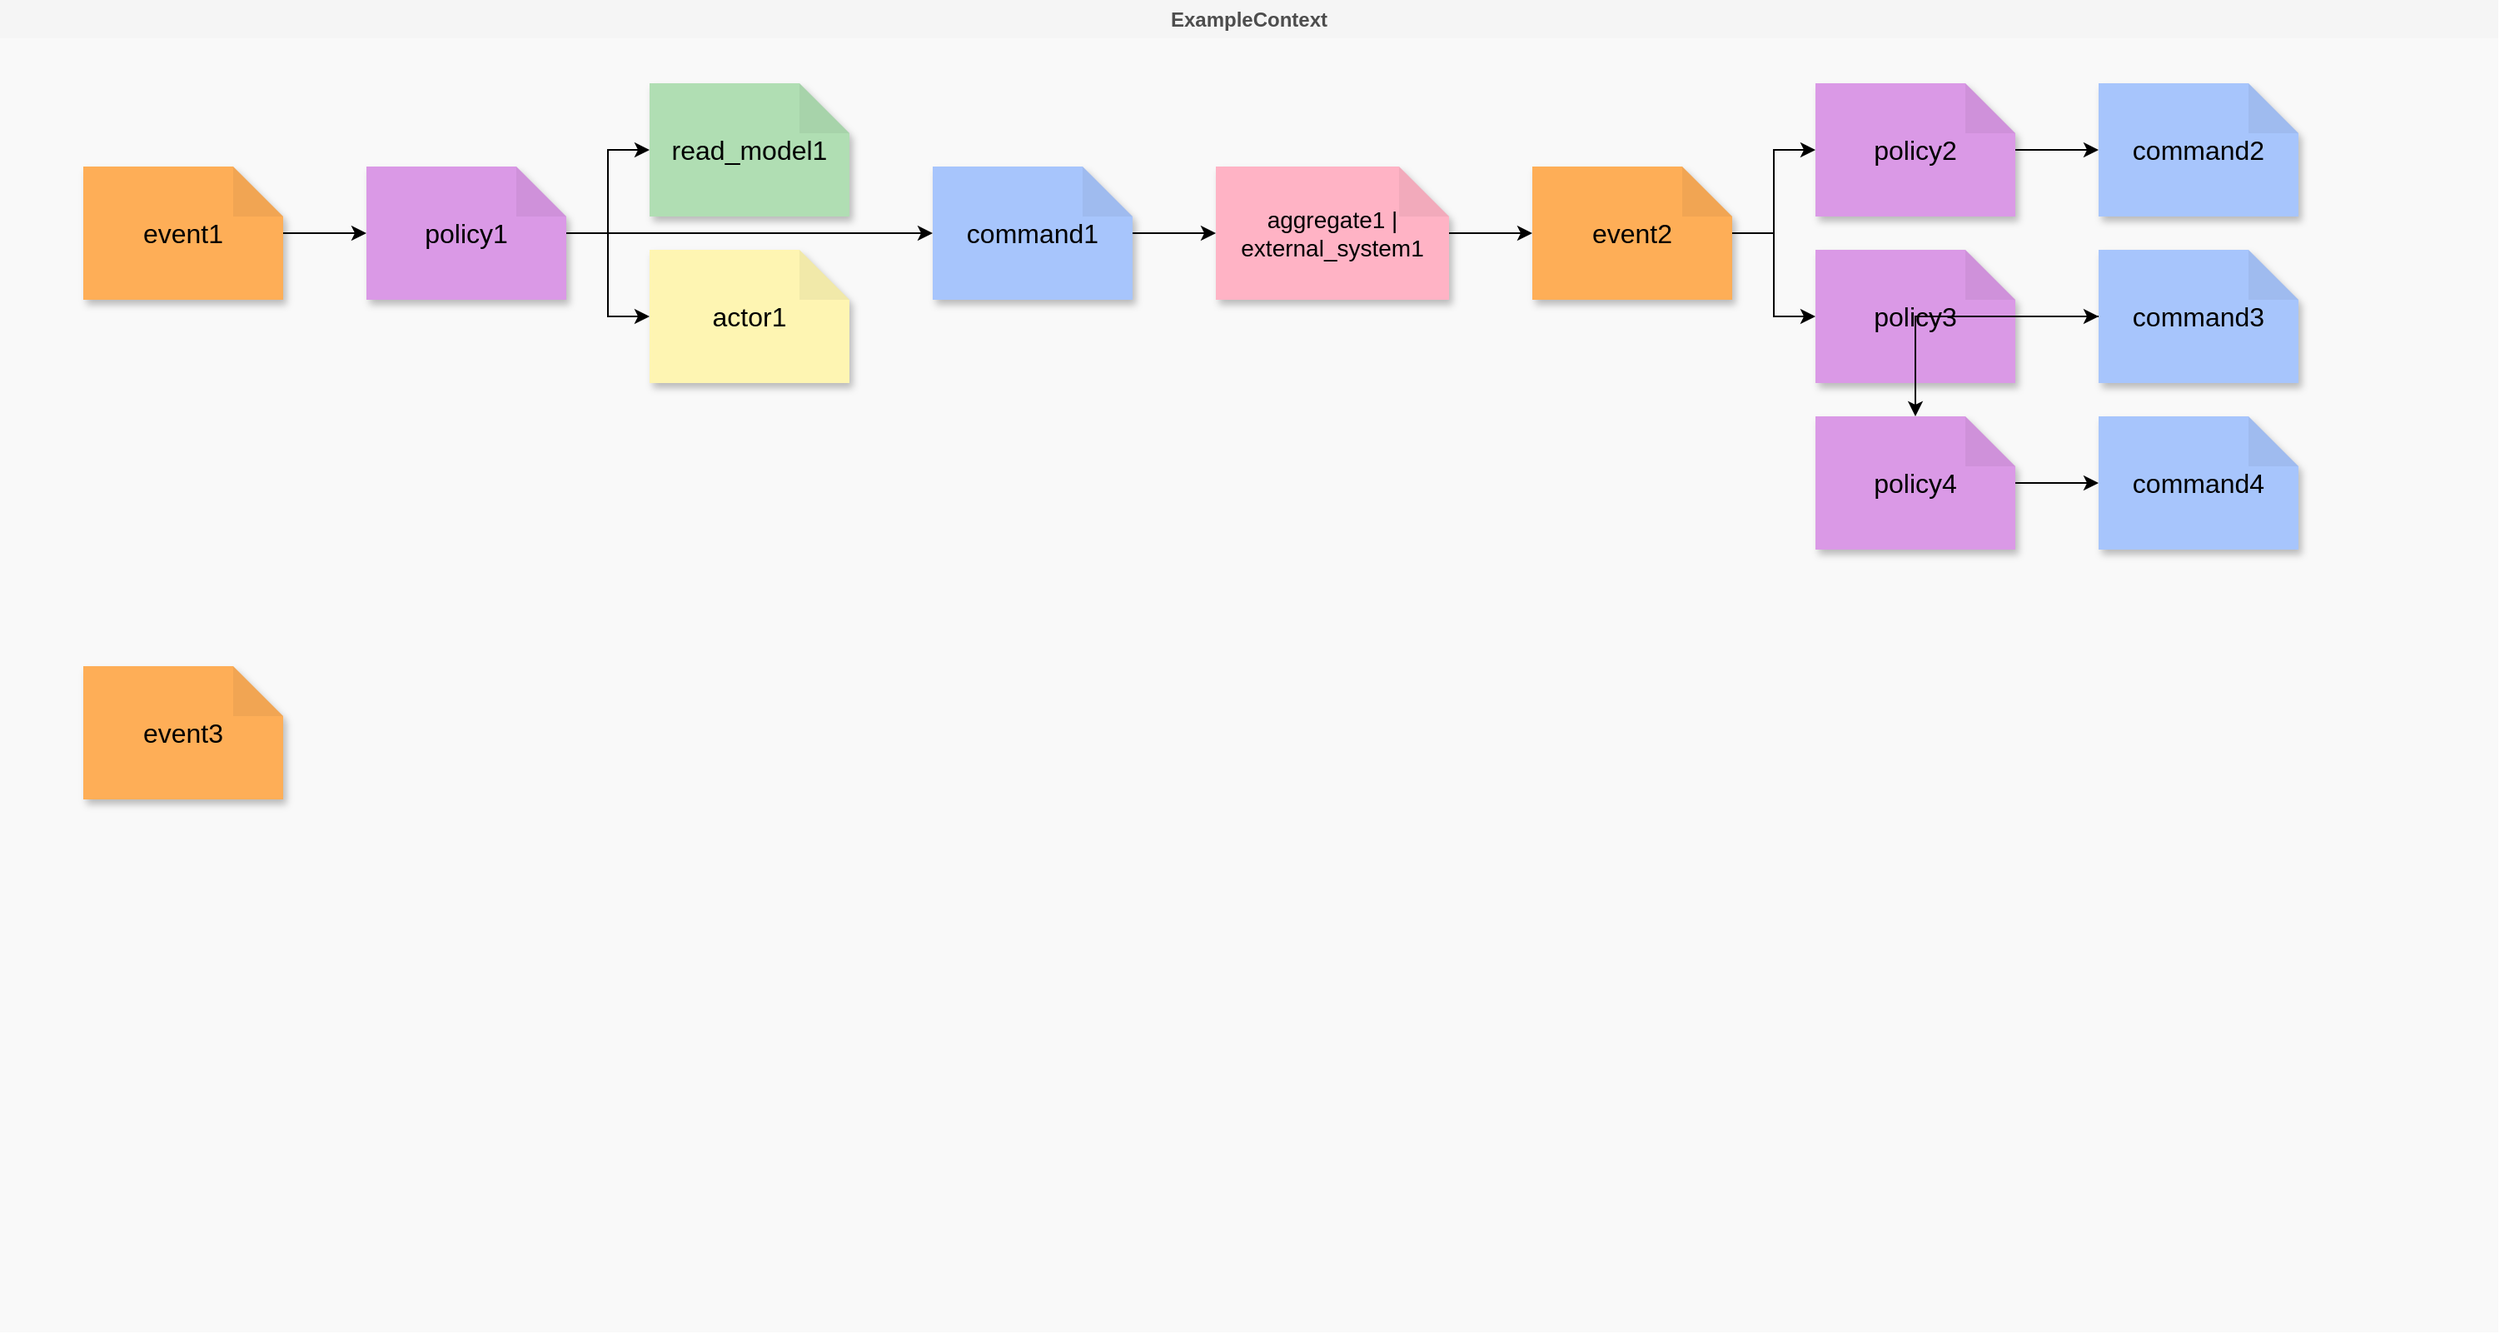 <?xml version="1.0" encoding="UTF-8"?>
<mxfile version="28.2.0" pages="1">
  <diagram id="HNCmI7EWw_AK0z1aijL_" name="Page-1">
    <mxGraphModel dx="2702" dy="1553" grid="1" gridSize="10" guides="1" tooltips="1" connect="1" arrows="1" fold="1" page="1" pageScale="1" pageWidth="850" pageHeight="1100" math="0" shadow="0">
      <root>
        <mxCell id="0" />
        <mxCell id="1" parent="0" />
        <mxCell id="tugQQM5Kxkyq98HB8E-G-1" value="ExampleContext" style="swimlane;whiteSpace=wrap;html=1;strokeColor=none;swimlaneLine=0;fillColor=#F5F5F5;gradientColor=none;swimlaneFillColor=#f9f9f9;fontStyle=1;fontColor=#4D4D4D;glass=0;shadow=0;" vertex="1" parent="1">
          <mxGeometry x="50" y="50" width="1500" height="800" as="geometry">
            <mxRectangle x="488" y="-400" width="130" height="26" as="alternateBounds" />
          </mxGeometry>
        </mxCell>
        <mxCell id="tugQQM5Kxkyq98HB8E-G-2" value="event1" style="shape=note;whiteSpace=wrap;html=1;backgroundOutline=1;darkOpacity=0.05;fillColor=#feae57;strokeColor=none;fontSize=16;fontStyle=0;rotation=0;shadow=1;" vertex="1" parent="tugQQM5Kxkyq98HB8E-G-1">
          <mxGeometry x="50" y="100" width="120" height="80" as="geometry" />
        </mxCell>
        <mxCell id="tugQQM5Kxkyq98HB8E-G-3" value="policy1" style="shape=note;whiteSpace=wrap;html=1;backgroundOutline=1;darkOpacity=0.05;fillColor=#da99e6;strokeColor=none;fontSize=16;fontStyle=0;rotation=0;shadow=1;" vertex="1" parent="tugQQM5Kxkyq98HB8E-G-1">
          <mxGeometry x="220" y="100" width="120" height="80" as="geometry" />
        </mxCell>
        <mxCell id="tugQQM5Kxkyq98HB8E-G-4" value="read_model1" style="shape=note;whiteSpace=wrap;html=1;backgroundOutline=1;darkOpacity=0.05;fillColor=#b0deb3;strokeColor=none;fontSize=16;fontStyle=0;rotation=0;shadow=1;" vertex="1" parent="tugQQM5Kxkyq98HB8E-G-1">
          <mxGeometry x="390" y="50" width="120" height="80" as="geometry" />
        </mxCell>
        <mxCell id="tugQQM5Kxkyq98HB8E-G-5" value="actor1" style="shape=note;whiteSpace=wrap;html=1;backgroundOutline=1;darkOpacity=0.05;fillColor=#fef5b2;strokeColor=none;fontSize=16;fontStyle=0;rotation=0;shadow=1;" vertex="1" parent="tugQQM5Kxkyq98HB8E-G-1">
          <mxGeometry x="390" y="150" width="120" height="80" as="geometry" />
        </mxCell>
        <mxCell id="tugQQM5Kxkyq98HB8E-G-6" value="command1" style="shape=note;whiteSpace=wrap;html=1;backgroundOutline=1;darkOpacity=0.05;fillColor=#a7c5fc;strokeColor=none;fontSize=16;fontStyle=0;rotation=0;shadow=1;" vertex="1" parent="tugQQM5Kxkyq98HB8E-G-1">
          <mxGeometry x="560" y="100" width="120" height="80" as="geometry" />
        </mxCell>
        <mxCell id="tugQQM5Kxkyq98HB8E-G-7" value="aggregate1 | external_system1" style="shape=note;whiteSpace=wrap;html=1;backgroundOutline=1;darkOpacity=0.05;fillColor=#FFB3C5;strokeColor=none;fontSize=14;fontStyle=0;rotation=0;shadow=1;" vertex="1" parent="tugQQM5Kxkyq98HB8E-G-1">
          <mxGeometry x="730" y="100" width="140" height="80" as="geometry" />
        </mxCell>
        <mxCell id="tugQQM5Kxkyq98HB8E-G-8" value="event2" style="shape=note;whiteSpace=wrap;html=1;backgroundOutline=1;darkOpacity=0.05;fillColor=#feae57;strokeColor=none;fontSize=16;fontStyle=0;rotation=0;shadow=1;" vertex="1" parent="tugQQM5Kxkyq98HB8E-G-1">
          <mxGeometry x="920" y="100" width="120" height="80" as="geometry" />
        </mxCell>
        <mxCell id="tugQQM5Kxkyq98HB8E-G-9" value="policy2" style="shape=note;whiteSpace=wrap;html=1;backgroundOutline=1;darkOpacity=0.05;fillColor=#da99e6;strokeColor=none;fontSize=16;fontStyle=0;rotation=0;shadow=1;" vertex="1" parent="tugQQM5Kxkyq98HB8E-G-1">
          <mxGeometry x="1090" y="50" width="120" height="80" as="geometry" />
        </mxCell>
        <mxCell id="tugQQM5Kxkyq98HB8E-G-10" value="command2" style="shape=note;whiteSpace=wrap;html=1;backgroundOutline=1;darkOpacity=0.05;fillColor=#a7c5fc;strokeColor=none;fontSize=16;fontStyle=0;rotation=0;shadow=1;" vertex="1" parent="tugQQM5Kxkyq98HB8E-G-1">
          <mxGeometry x="1260" y="50" width="120" height="80" as="geometry" />
        </mxCell>
        <mxCell id="tugQQM5Kxkyq98HB8E-G-11" value="policy3" style="shape=note;whiteSpace=wrap;html=1;backgroundOutline=1;darkOpacity=0.05;fillColor=#da99e6;strokeColor=none;fontSize=16;fontStyle=0;rotation=0;shadow=1;" vertex="1" parent="tugQQM5Kxkyq98HB8E-G-1">
          <mxGeometry x="1090" y="150" width="120" height="80" as="geometry" />
        </mxCell>
        <mxCell id="tugQQM5Kxkyq98HB8E-G-12" value="command3" style="shape=note;whiteSpace=wrap;html=1;backgroundOutline=1;darkOpacity=0.05;fillColor=#a7c5fc;strokeColor=none;fontSize=16;fontStyle=0;rotation=0;shadow=1;" vertex="1" parent="tugQQM5Kxkyq98HB8E-G-1">
          <mxGeometry x="1260" y="150" width="120" height="80" as="geometry" />
        </mxCell>
        <mxCell id="tugQQM5Kxkyq98HB8E-G-13" value="policy4" style="shape=note;whiteSpace=wrap;html=1;backgroundOutline=1;darkOpacity=0.05;fillColor=#da99e6;strokeColor=none;fontSize=16;fontStyle=0;rotation=0;shadow=1;" vertex="1" parent="tugQQM5Kxkyq98HB8E-G-1">
          <mxGeometry x="1090" y="250" width="120" height="80" as="geometry" />
        </mxCell>
        <mxCell id="tugQQM5Kxkyq98HB8E-G-14" value="command4" style="shape=note;whiteSpace=wrap;html=1;backgroundOutline=1;darkOpacity=0.05;fillColor=#a7c5fc;strokeColor=none;fontSize=16;fontStyle=0;rotation=0;shadow=1;" vertex="1" parent="tugQQM5Kxkyq98HB8E-G-1">
          <mxGeometry x="1260" y="250" width="120" height="80" as="geometry" />
        </mxCell>
        <mxCell id="tugQQM5Kxkyq98HB8E-G-15" value="event3" style="shape=note;whiteSpace=wrap;html=1;backgroundOutline=1;darkOpacity=0.05;fillColor=#feae57;strokeColor=none;fontSize=16;fontStyle=0;rotation=0;shadow=1;" vertex="1" parent="tugQQM5Kxkyq98HB8E-G-1">
          <mxGeometry x="50" y="400" width="120" height="80" as="geometry" />
        </mxCell>
        <mxCell id="tugQQM5Kxkyq98HB8E-G-16" style="edgeStyle=orthogonalEdgeStyle;rounded=0;orthogonalLoop=1;jettySize=auto;html=1;entryX=0;entryY=0.5;entryDx=0;entryDy=0;entryPerimeter=0;" edge="1" parent="tugQQM5Kxkyq98HB8E-G-1" source="tugQQM5Kxkyq98HB8E-G-2" target="tugQQM5Kxkyq98HB8E-G-3">
          <mxGeometry relative="1" as="geometry" />
        </mxCell>
        <mxCell id="tugQQM5Kxkyq98HB8E-G-17" style="edgeStyle=orthogonalEdgeStyle;rounded=0;orthogonalLoop=1;jettySize=auto;html=1;entryX=0;entryY=0.5;entryDx=0;entryDy=0;entryPerimeter=0;" edge="1" parent="tugQQM5Kxkyq98HB8E-G-1" source="tugQQM5Kxkyq98HB8E-G-3" target="tugQQM5Kxkyq98HB8E-G-4">
          <mxGeometry relative="1" as="geometry" />
        </mxCell>
        <mxCell id="tugQQM5Kxkyq98HB8E-G-18" style="edgeStyle=orthogonalEdgeStyle;rounded=0;orthogonalLoop=1;jettySize=auto;html=1;entryX=0;entryY=0.5;entryDx=0;entryDy=0;entryPerimeter=0;" edge="1" parent="tugQQM5Kxkyq98HB8E-G-1" source="tugQQM5Kxkyq98HB8E-G-3" target="tugQQM5Kxkyq98HB8E-G-5">
          <mxGeometry relative="1" as="geometry" />
        </mxCell>
        <mxCell id="tugQQM5Kxkyq98HB8E-G-19" style="edgeStyle=orthogonalEdgeStyle;rounded=0;orthogonalLoop=1;jettySize=auto;html=1;entryX=0;entryY=0.5;entryDx=0;entryDy=0;entryPerimeter=0;" edge="1" parent="tugQQM5Kxkyq98HB8E-G-1" source="tugQQM5Kxkyq98HB8E-G-3" target="tugQQM5Kxkyq98HB8E-G-6">
          <mxGeometry relative="1" as="geometry" />
        </mxCell>
        <mxCell id="tugQQM5Kxkyq98HB8E-G-20" style="edgeStyle=orthogonalEdgeStyle;rounded=0;orthogonalLoop=1;jettySize=auto;html=1;entryX=0;entryY=0.5;entryDx=0;entryDy=0;entryPerimeter=0;" edge="1" parent="tugQQM5Kxkyq98HB8E-G-1" source="tugQQM5Kxkyq98HB8E-G-6" target="tugQQM5Kxkyq98HB8E-G-7">
          <mxGeometry relative="1" as="geometry" />
        </mxCell>
        <mxCell id="tugQQM5Kxkyq98HB8E-G-21" style="edgeStyle=orthogonalEdgeStyle;rounded=0;orthogonalLoop=1;jettySize=auto;html=1;entryX=0;entryY=0.5;entryDx=0;entryDy=0;entryPerimeter=0;" edge="1" parent="tugQQM5Kxkyq98HB8E-G-1" source="tugQQM5Kxkyq98HB8E-G-7" target="tugQQM5Kxkyq98HB8E-G-8">
          <mxGeometry relative="1" as="geometry" />
        </mxCell>
        <mxCell id="tugQQM5Kxkyq98HB8E-G-22" style="edgeStyle=orthogonalEdgeStyle;rounded=0;orthogonalLoop=1;jettySize=auto;html=1;entryX=0;entryY=0.5;entryDx=0;entryDy=0;entryPerimeter=0;" edge="1" parent="tugQQM5Kxkyq98HB8E-G-1" source="tugQQM5Kxkyq98HB8E-G-8" target="tugQQM5Kxkyq98HB8E-G-9">
          <mxGeometry relative="1" as="geometry" />
        </mxCell>
        <mxCell id="tugQQM5Kxkyq98HB8E-G-23" style="edgeStyle=orthogonalEdgeStyle;rounded=0;orthogonalLoop=1;jettySize=auto;html=1;entryX=0;entryY=0.5;entryDx=0;entryDy=0;entryPerimeter=0;" edge="1" parent="tugQQM5Kxkyq98HB8E-G-1" source="tugQQM5Kxkyq98HB8E-G-8" target="tugQQM5Kxkyq98HB8E-G-11">
          <mxGeometry relative="1" as="geometry" />
        </mxCell>
        <mxCell id="tugQQM5Kxkyq98HB8E-G-24" style="edgeStyle=orthogonalEdgeStyle;rounded=0;orthogonalLoop=1;jettySize=auto;html=1;entryX=0;entryY=0.5;entryDx=0;entryDy=0;entryPerimeter=0;" edge="1" parent="tugQQM5Kxkyq98HB8E-G-1" source="tugQQM5Kxkyq98HB8E-G-9" target="tugQQM5Kxkyq98HB8E-G-10">
          <mxGeometry relative="1" as="geometry" />
        </mxCell>
        <mxCell id="tugQQM5Kxkyq98HB8E-G-25" style="edgeStyle=orthogonalEdgeStyle;rounded=0;orthogonalLoop=1;jettySize=auto;html=1;entryX=0;entryY=0.5;entryDx=0;entryDy=0;entryPerimeter=0;" edge="1" parent="tugQQM5Kxkyq98HB8E-G-1" source="tugQQM5Kxkyq98HB8E-G-11" target="tugQQM5Kxkyq98HB8E-G-12">
          <mxGeometry relative="1" as="geometry" />
        </mxCell>
        <mxCell id="tugQQM5Kxkyq98HB8E-G-26" style="edgeStyle=orthogonalEdgeStyle;rounded=0;orthogonalLoop=1;jettySize=auto;html=1;entryX=0.5;entryY=0;entryDx=0;entryDy=0;entryPerimeter=0;" edge="1" parent="tugQQM5Kxkyq98HB8E-G-1" source="tugQQM5Kxkyq98HB8E-G-12" target="tugQQM5Kxkyq98HB8E-G-13">
          <mxGeometry relative="1" as="geometry" />
        </mxCell>
        <mxCell id="tugQQM5Kxkyq98HB8E-G-27" style="edgeStyle=orthogonalEdgeStyle;rounded=0;orthogonalLoop=1;jettySize=auto;html=1;entryX=0;entryY=0.5;entryDx=0;entryDy=0;entryPerimeter=0;" edge="1" parent="tugQQM5Kxkyq98HB8E-G-1" source="tugQQM5Kxkyq98HB8E-G-13" target="tugQQM5Kxkyq98HB8E-G-14">
          <mxGeometry relative="1" as="geometry" />
        </mxCell>
      </root>
    </mxGraphModel>
  </diagram>
</mxfile>